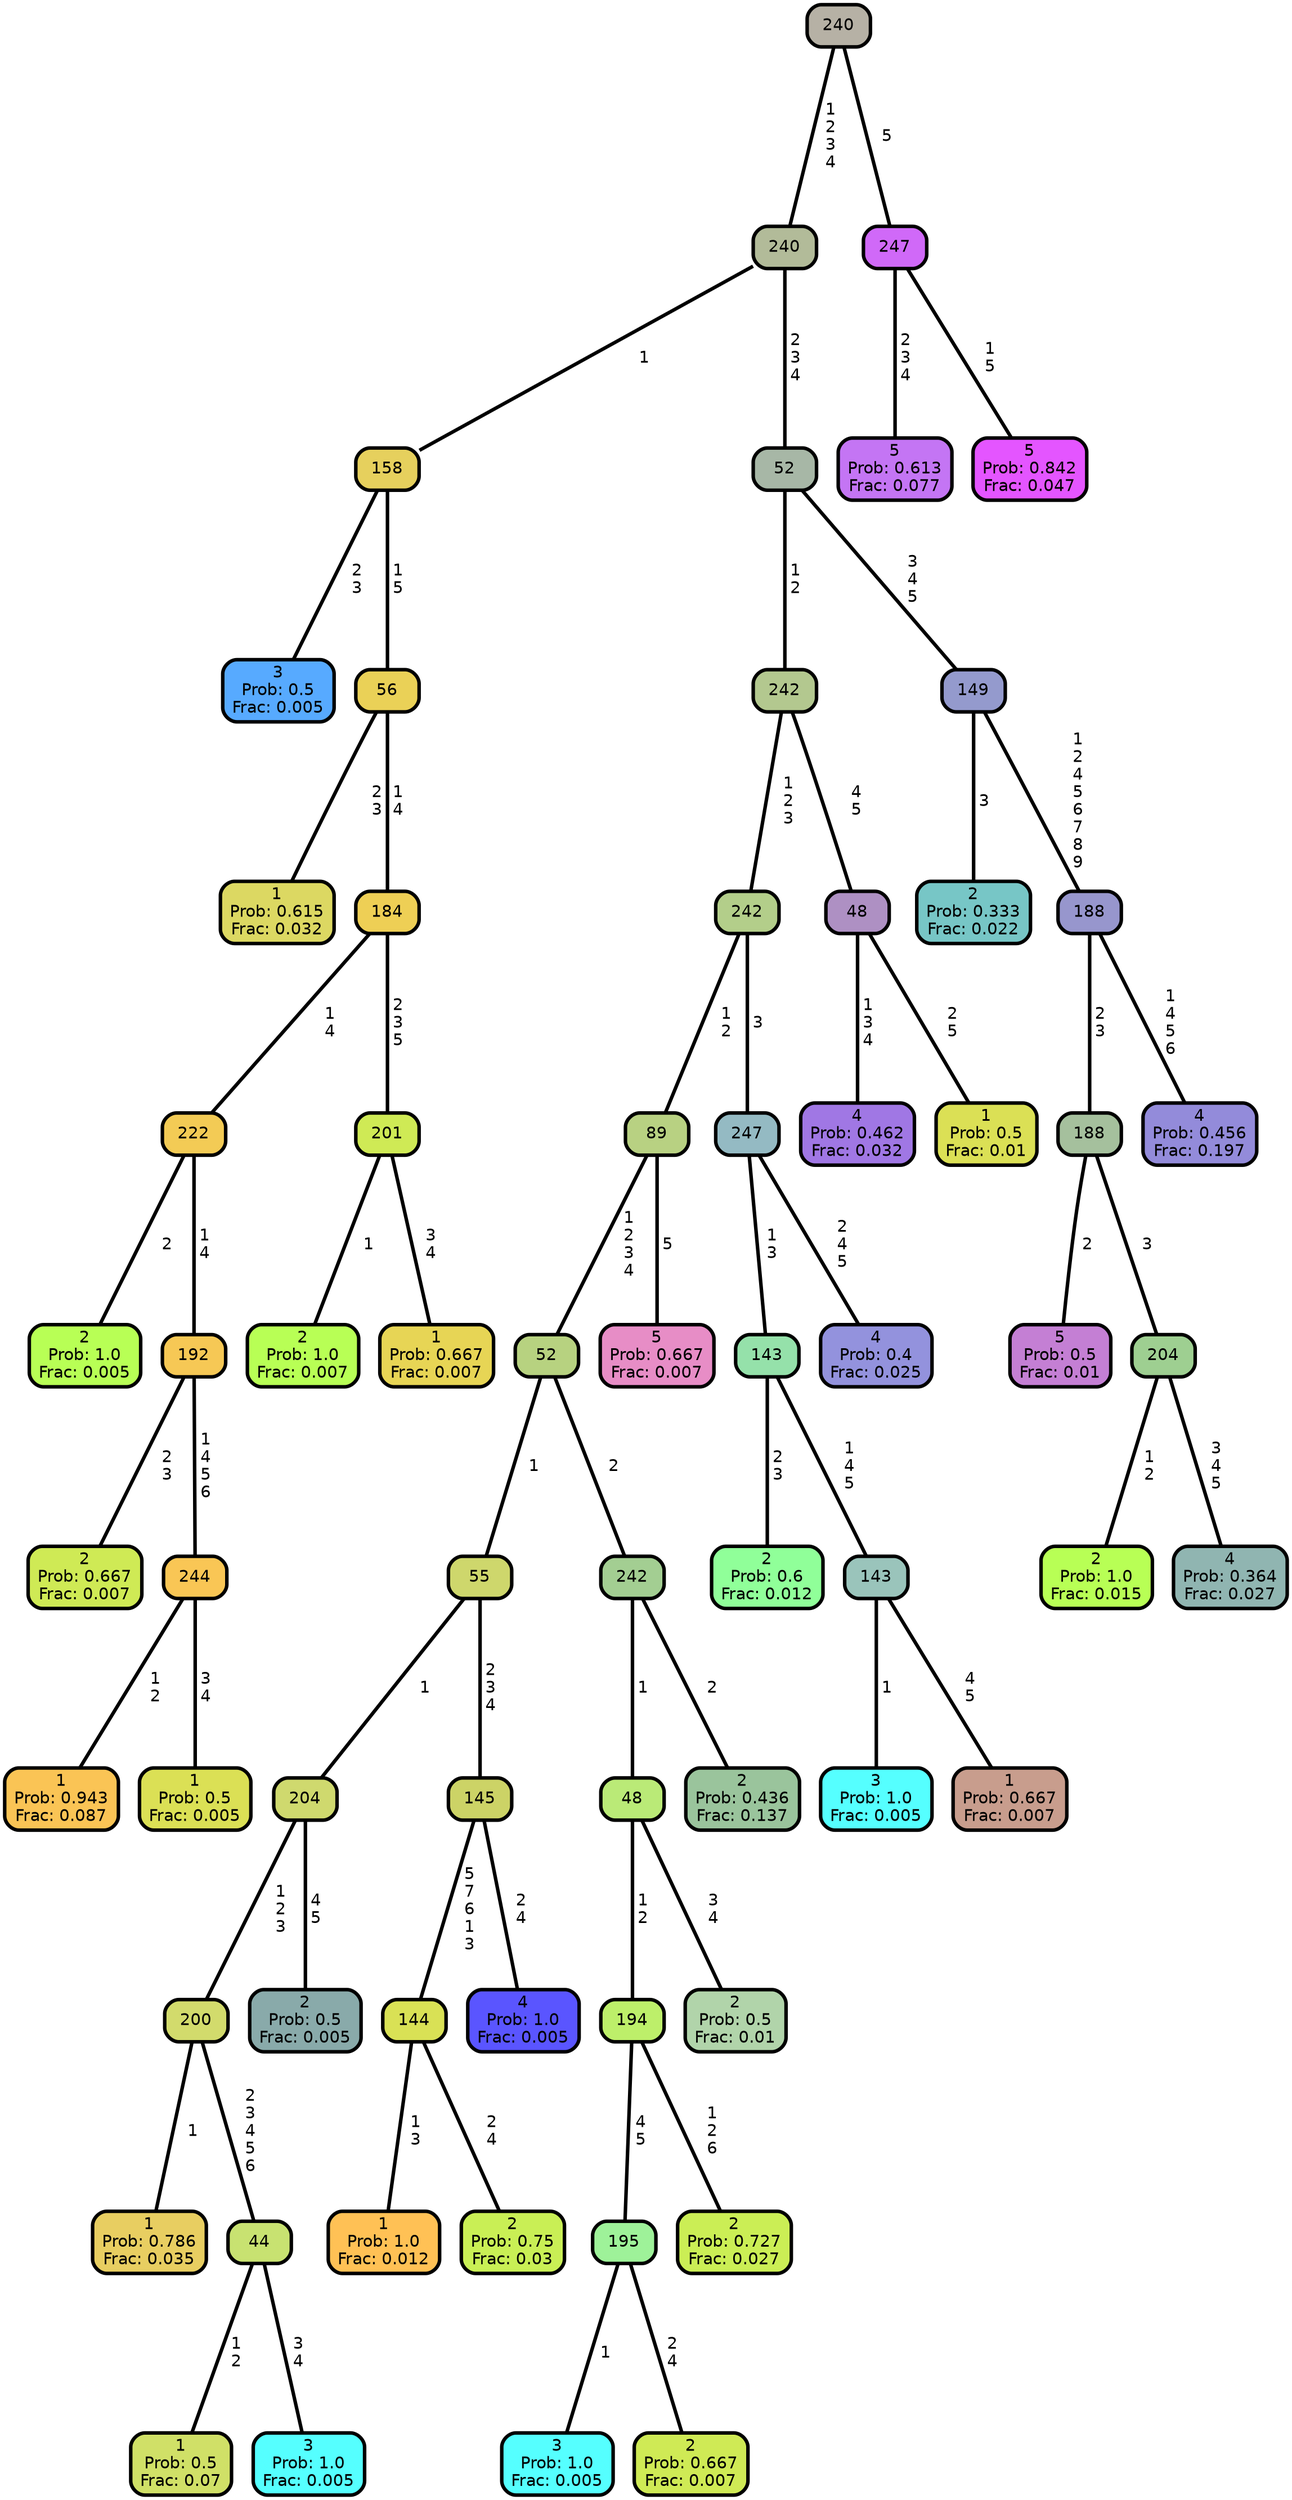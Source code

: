 graph Tree {
node [shape=box, style="filled, rounded",color="black",penwidth="3",fontcolor="black",                 fontname=helvetica] ;
graph [ranksep="0 equally", splines=straight,                 bgcolor=transparent, dpi=200] ;
edge [fontname=helvetica, color=black] ;
0 [label="3
Prob: 0.5
Frac: 0.005", fillcolor="#57aaff"] ;
1 [label="158", fillcolor="#e6d05d"] ;
2 [label="1
Prob: 0.615
Frac: 0.032", fillcolor="#dcd862"] ;
3 [label="56", fillcolor="#ead157"] ;
4 [label="2
Prob: 1.0
Frac: 0.005", fillcolor="#b8ff55"] ;
5 [label="222", fillcolor="#f3cb55"] ;
6 [label="2
Prob: 0.667
Frac: 0.007", fillcolor="#cfea55"] ;
7 [label="192", fillcolor="#f6c855"] ;
8 [label="1
Prob: 0.943
Frac: 0.087", fillcolor="#fac455"] ;
9 [label="244", fillcolor="#f9c655"] ;
10 [label="1
Prob: 0.5
Frac: 0.005", fillcolor="#dbe055"] ;
11 [label="184", fillcolor="#eecf55"] ;
12 [label="2
Prob: 1.0
Frac: 0.007", fillcolor="#b8ff55"] ;
13 [label="201", fillcolor="#cfea55"] ;
14 [label="1
Prob: 0.667
Frac: 0.007", fillcolor="#e7d555"] ;
15 [label="240", fillcolor="#b2bb99"] ;
16 [label="1
Prob: 0.786
Frac: 0.035", fillcolor="#e8ce61"] ;
17 [label="200", fillcolor="#d2db6c"] ;
18 [label="1
Prob: 0.5
Frac: 0.07", fillcolor="#d0e067"] ;
19 [label="44", fillcolor="#c8e271"] ;
20 [label="3
Prob: 1.0
Frac: 0.005", fillcolor="#55ffff"] ;
21 [label="204", fillcolor="#cfd96e"] ;
22 [label="2
Prob: 0.5
Frac: 0.005", fillcolor="#89aaaa"] ;
23 [label="55", fillcolor="#ced76c"] ;
24 [label="1
Prob: 1.0
Frac: 0.012", fillcolor="#ffc155"] ;
25 [label="144", fillcolor="#d9e155"] ;
26 [label="2
Prob: 0.75
Frac: 0.03", fillcolor="#c9ef55"] ;
27 [label="145", fillcolor="#ccd366"] ;
28 [label="4
Prob: 1.0
Frac: 0.005", fillcolor="#5a55ff"] ;
29 [label="52", fillcolor="#b7d280"] ;
30 [label="3
Prob: 1.0
Frac: 0.005", fillcolor="#55ffff"] ;
31 [label="195", fillcolor="#9ef299"] ;
32 [label="2
Prob: 0.667
Frac: 0.007", fillcolor="#cfea55"] ;
33 [label="194", fillcolor="#bdef6a"] ;
34 [label="2
Prob: 0.727
Frac: 0.027", fillcolor="#cbee55"] ;
35 [label="48", fillcolor="#baea77"] ;
36 [label="2
Prob: 0.5
Frac: 0.01", fillcolor="#b1d4aa"] ;
37 [label="242", fillcolor="#a3ce92"] ;
38 [label="2
Prob: 0.436
Frac: 0.137", fillcolor="#9ac49c"] ;
39 [label="89", fillcolor="#b8d182"] ;
40 [label="5
Prob: 0.667
Frac: 0.007", fillcolor="#e78dc6"] ;
41 [label="242", fillcolor="#b3ce8a"] ;
42 [label="2
Prob: 0.6
Frac: 0.012", fillcolor="#90ff99"] ;
43 [label="143", fillcolor="#95e1aa"] ;
44 [label="3
Prob: 1.0
Frac: 0.005", fillcolor="#55ffff"] ;
45 [label="143", fillcolor="#9ac4bb"] ;
46 [label="1
Prob: 0.667
Frac: 0.007", fillcolor="#c89d8d"] ;
47 [label="247", fillcolor="#94bac3"] ;
48 [label="4
Prob: 0.4
Frac: 0.025", fillcolor="#9392dd"] ;
49 [label="242", fillcolor="#b3c88f"] ;
50 [label="4
Prob: 0.462
Frac: 0.032", fillcolor="#a077e4"] ;
51 [label="48", fillcolor="#ae90c3"] ;
52 [label="1
Prob: 0.5
Frac: 0.01", fillcolor="#dbe055"] ;
53 [label="52", fillcolor="#a7b7a6"] ;
54 [label="2
Prob: 0.333
Frac: 0.022", fillcolor="#77c6c6"] ;
55 [label="149", fillcolor="#949acd"] ;
56 [label="5
Prob: 0.5
Frac: 0.01", fillcolor="#c47fd4"] ;
57 [label="188", fillcolor="#a5c09d"] ;
58 [label="2
Prob: 1.0
Frac: 0.015", fillcolor="#b8ff55"] ;
59 [label="204", fillcolor="#9ecf91"] ;
60 [label="4
Prob: 0.364
Frac: 0.027", fillcolor="#90b5b1"] ;
61 [label="188", fillcolor="#9796cd"] ;
62 [label="4
Prob: 0.456
Frac: 0.197", fillcolor="#938bda"] ;
63 [label="240", fillcolor="#b6b1a5"] ;
64 [label="5
Prob: 0.613
Frac: 0.077", fillcolor="#c475f4"] ;
65 [label="247", fillcolor="#d069f8"] ;
66 [label="5
Prob: 0.842
Frac: 0.047", fillcolor="#e455ff"] ;
1 -- 0 [label=" 2\n 3",penwidth=3] ;
1 -- 3 [label=" 1\n 5",penwidth=3] ;
3 -- 2 [label=" 2\n 3",penwidth=3] ;
3 -- 11 [label=" 1\n 4",penwidth=3] ;
5 -- 4 [label=" 2",penwidth=3] ;
5 -- 7 [label=" 1\n 4",penwidth=3] ;
7 -- 6 [label=" 2\n 3",penwidth=3] ;
7 -- 9 [label=" 1\n 4\n 5\n 6",penwidth=3] ;
9 -- 8 [label=" 1\n 2",penwidth=3] ;
9 -- 10 [label=" 3\n 4",penwidth=3] ;
11 -- 5 [label=" 1\n 4",penwidth=3] ;
11 -- 13 [label=" 2\n 3\n 5",penwidth=3] ;
13 -- 12 [label=" 1",penwidth=3] ;
13 -- 14 [label=" 3\n 4",penwidth=3] ;
15 -- 1 [label=" 1",penwidth=3] ;
15 -- 53 [label=" 2\n 3\n 4",penwidth=3] ;
17 -- 16 [label=" 1",penwidth=3] ;
17 -- 19 [label=" 2\n 3\n 4\n 5\n 6",penwidth=3] ;
19 -- 18 [label=" 1\n 2",penwidth=3] ;
19 -- 20 [label=" 3\n 4",penwidth=3] ;
21 -- 17 [label=" 1\n 2\n 3",penwidth=3] ;
21 -- 22 [label=" 4\n 5",penwidth=3] ;
23 -- 21 [label=" 1",penwidth=3] ;
23 -- 27 [label=" 2\n 3\n 4",penwidth=3] ;
25 -- 24 [label=" 1\n 3",penwidth=3] ;
25 -- 26 [label=" 2\n 4",penwidth=3] ;
27 -- 25 [label=" 5\n 7\n 6\n 1\n 3",penwidth=3] ;
27 -- 28 [label=" 2\n 4",penwidth=3] ;
29 -- 23 [label=" 1",penwidth=3] ;
29 -- 37 [label=" 2",penwidth=3] ;
31 -- 30 [label=" 1",penwidth=3] ;
31 -- 32 [label=" 2\n 4",penwidth=3] ;
33 -- 31 [label=" 4\n 5",penwidth=3] ;
33 -- 34 [label=" 1\n 2\n 6",penwidth=3] ;
35 -- 33 [label=" 1\n 2",penwidth=3] ;
35 -- 36 [label=" 3\n 4",penwidth=3] ;
37 -- 35 [label=" 1",penwidth=3] ;
37 -- 38 [label=" 2",penwidth=3] ;
39 -- 29 [label=" 1\n 2\n 3\n 4",penwidth=3] ;
39 -- 40 [label=" 5",penwidth=3] ;
41 -- 39 [label=" 1\n 2",penwidth=3] ;
41 -- 47 [label=" 3",penwidth=3] ;
43 -- 42 [label=" 2\n 3",penwidth=3] ;
43 -- 45 [label=" 1\n 4\n 5",penwidth=3] ;
45 -- 44 [label=" 1",penwidth=3] ;
45 -- 46 [label=" 4\n 5",penwidth=3] ;
47 -- 43 [label=" 1\n 3",penwidth=3] ;
47 -- 48 [label=" 2\n 4\n 5",penwidth=3] ;
49 -- 41 [label=" 1\n 2\n 3",penwidth=3] ;
49 -- 51 [label=" 4\n 5",penwidth=3] ;
51 -- 50 [label=" 1\n 3\n 4",penwidth=3] ;
51 -- 52 [label=" 2\n 5",penwidth=3] ;
53 -- 49 [label=" 1\n 2",penwidth=3] ;
53 -- 55 [label=" 3\n 4\n 5",penwidth=3] ;
55 -- 54 [label=" 3",penwidth=3] ;
55 -- 61 [label=" 1\n 2\n 4\n 5\n 6\n 7\n 8\n 9",penwidth=3] ;
57 -- 56 [label=" 2",penwidth=3] ;
57 -- 59 [label=" 3",penwidth=3] ;
59 -- 58 [label=" 1\n 2",penwidth=3] ;
59 -- 60 [label=" 3\n 4\n 5",penwidth=3] ;
61 -- 57 [label=" 2\n 3",penwidth=3] ;
61 -- 62 [label=" 1\n 4\n 5\n 6",penwidth=3] ;
63 -- 15 [label=" 1\n 2\n 3\n 4",penwidth=3] ;
63 -- 65 [label=" 5",penwidth=3] ;
65 -- 64 [label=" 2\n 3\n 4",penwidth=3] ;
65 -- 66 [label=" 1\n 5",penwidth=3] ;
{rank = same;}}